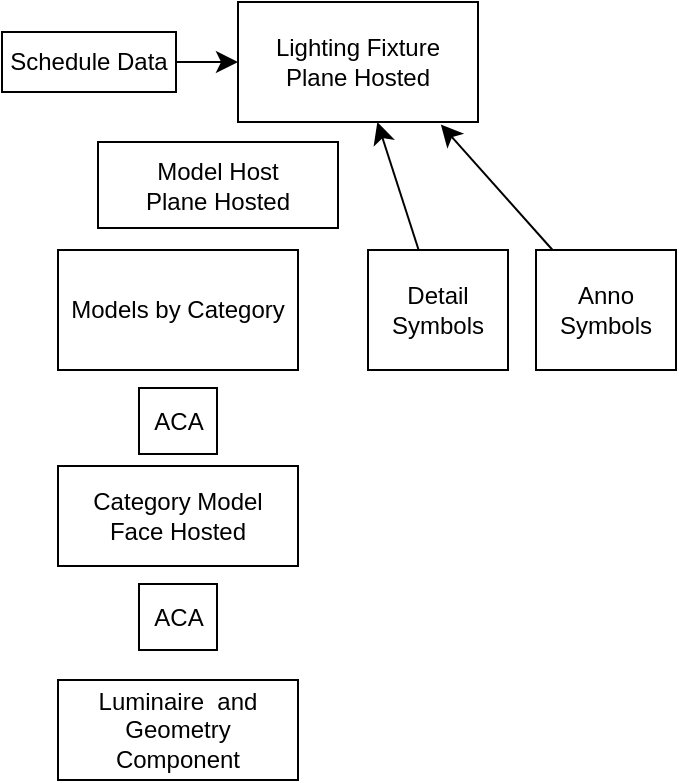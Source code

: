 <mxfile version="24.7.12">
  <diagram name="Page-1" id="QmjXis7llyPGBddHYmeJ">
    <mxGraphModel dx="316" dy="896" grid="0" gridSize="10" guides="1" tooltips="1" connect="1" arrows="1" fold="1" page="0" pageScale="1" pageWidth="850" pageHeight="1100" math="0" shadow="0">
      <root>
        <mxCell id="0" />
        <mxCell id="1" parent="0" />
        <mxCell id="nypilVu2HfGWUgimwYoy-1" value="Lighting Fixture&lt;div&gt;Plane Hosted&lt;/div&gt;" style="whiteSpace=wrap;html=1;" vertex="1" parent="1">
          <mxGeometry x="131" y="-59" width="120" height="60" as="geometry" />
        </mxCell>
        <mxCell id="nypilVu2HfGWUgimwYoy-2" value="Models by Category" style="whiteSpace=wrap;html=1;" vertex="1" parent="1">
          <mxGeometry x="41" y="65" width="120" height="60" as="geometry" />
        </mxCell>
        <mxCell id="nypilVu2HfGWUgimwYoy-12" value="" style="edgeStyle=none;curved=1;rounded=0;orthogonalLoop=1;jettySize=auto;html=1;fontSize=12;startSize=8;endSize=8;" edge="1" parent="1" source="nypilVu2HfGWUgimwYoy-3" target="nypilVu2HfGWUgimwYoy-1">
          <mxGeometry relative="1" as="geometry" />
        </mxCell>
        <mxCell id="nypilVu2HfGWUgimwYoy-3" value="Detail Symbols" style="whiteSpace=wrap;html=1;" vertex="1" parent="1">
          <mxGeometry x="196" y="65" width="70" height="60" as="geometry" />
        </mxCell>
        <mxCell id="nypilVu2HfGWUgimwYoy-11" value="" style="edgeStyle=none;curved=1;rounded=0;orthogonalLoop=1;jettySize=auto;html=1;fontSize=12;startSize=8;endSize=8;" edge="1" parent="1" source="nypilVu2HfGWUgimwYoy-4" target="nypilVu2HfGWUgimwYoy-1">
          <mxGeometry relative="1" as="geometry" />
        </mxCell>
        <mxCell id="nypilVu2HfGWUgimwYoy-4" value="Schedule Data" style="whiteSpace=wrap;html=1;" vertex="1" parent="1">
          <mxGeometry x="13" y="-44" width="87" height="30" as="geometry" />
        </mxCell>
        <mxCell id="nypilVu2HfGWUgimwYoy-13" style="edgeStyle=none;curved=1;rounded=0;orthogonalLoop=1;jettySize=auto;html=1;fontSize=12;startSize=8;endSize=8;" edge="1" parent="1" source="nypilVu2HfGWUgimwYoy-5">
          <mxGeometry relative="1" as="geometry">
            <mxPoint x="232.419" y="2.279" as="targetPoint" />
          </mxGeometry>
        </mxCell>
        <mxCell id="nypilVu2HfGWUgimwYoy-5" value="Anno Symbols" style="whiteSpace=wrap;html=1;" vertex="1" parent="1">
          <mxGeometry x="280" y="65" width="70" height="60" as="geometry" />
        </mxCell>
        <mxCell id="nypilVu2HfGWUgimwYoy-6" value="Category Model&lt;div&gt;Face Hosted&lt;/div&gt;" style="whiteSpace=wrap;html=1;" vertex="1" parent="1">
          <mxGeometry x="41" y="173" width="120" height="50" as="geometry" />
        </mxCell>
        <mxCell id="nypilVu2HfGWUgimwYoy-7" value="Luminaire &amp;nbsp;and Geometry Component" style="whiteSpace=wrap;html=1;" vertex="1" parent="1">
          <mxGeometry x="41" y="280" width="120" height="50" as="geometry" />
        </mxCell>
        <mxCell id="nypilVu2HfGWUgimwYoy-8" value="ACA" style="whiteSpace=wrap;html=1;" vertex="1" parent="1">
          <mxGeometry x="81.5" y="232" width="39" height="33" as="geometry" />
        </mxCell>
        <mxCell id="nypilVu2HfGWUgimwYoy-9" value="ACA" style="whiteSpace=wrap;html=1;" vertex="1" parent="1">
          <mxGeometry x="81.5" y="134" width="39" height="33" as="geometry" />
        </mxCell>
        <mxCell id="nypilVu2HfGWUgimwYoy-10" value="Model Host&lt;br&gt;&lt;div&gt;Plane Hosted&lt;/div&gt;" style="whiteSpace=wrap;html=1;" vertex="1" parent="1">
          <mxGeometry x="61" y="11" width="120" height="43" as="geometry" />
        </mxCell>
      </root>
    </mxGraphModel>
  </diagram>
</mxfile>

